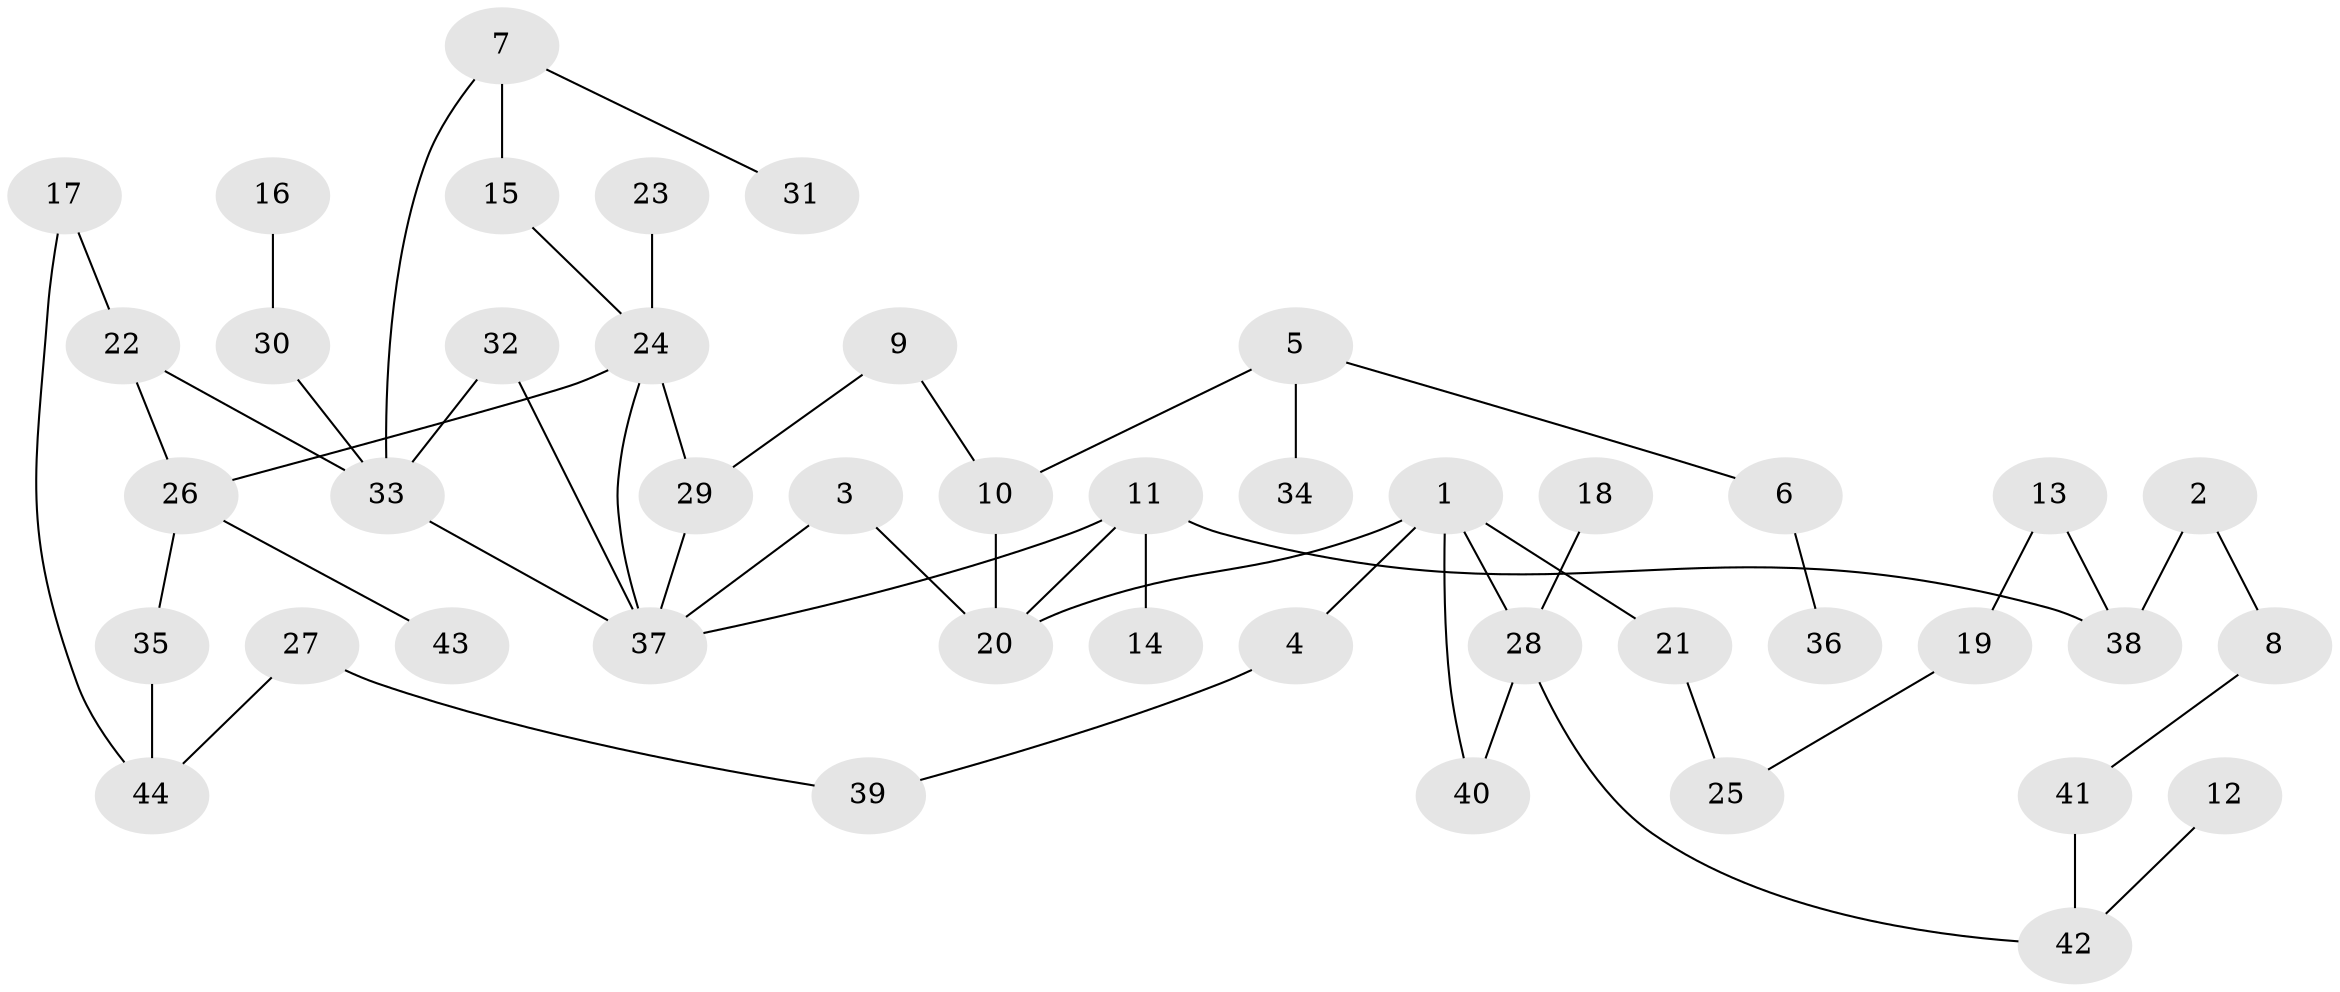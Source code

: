// original degree distribution, {7: 0.034482758620689655, 5: 0.06896551724137931, 4: 0.05747126436781609, 2: 0.367816091954023, 3: 0.13793103448275862, 1: 0.3333333333333333}
// Generated by graph-tools (version 1.1) at 2025/00/03/09/25 03:00:57]
// undirected, 44 vertices, 54 edges
graph export_dot {
graph [start="1"]
  node [color=gray90,style=filled];
  1;
  2;
  3;
  4;
  5;
  6;
  7;
  8;
  9;
  10;
  11;
  12;
  13;
  14;
  15;
  16;
  17;
  18;
  19;
  20;
  21;
  22;
  23;
  24;
  25;
  26;
  27;
  28;
  29;
  30;
  31;
  32;
  33;
  34;
  35;
  36;
  37;
  38;
  39;
  40;
  41;
  42;
  43;
  44;
  1 -- 4 [weight=1.0];
  1 -- 20 [weight=1.0];
  1 -- 21 [weight=1.0];
  1 -- 28 [weight=1.0];
  1 -- 40 [weight=1.0];
  2 -- 8 [weight=1.0];
  2 -- 38 [weight=1.0];
  3 -- 20 [weight=1.0];
  3 -- 37 [weight=1.0];
  4 -- 39 [weight=1.0];
  5 -- 6 [weight=1.0];
  5 -- 10 [weight=1.0];
  5 -- 34 [weight=1.0];
  6 -- 36 [weight=1.0];
  7 -- 15 [weight=1.0];
  7 -- 31 [weight=1.0];
  7 -- 33 [weight=1.0];
  8 -- 41 [weight=1.0];
  9 -- 10 [weight=1.0];
  9 -- 29 [weight=1.0];
  10 -- 20 [weight=1.0];
  11 -- 14 [weight=1.0];
  11 -- 20 [weight=1.0];
  11 -- 37 [weight=1.0];
  11 -- 38 [weight=1.0];
  12 -- 42 [weight=1.0];
  13 -- 19 [weight=1.0];
  13 -- 38 [weight=1.0];
  15 -- 24 [weight=1.0];
  16 -- 30 [weight=1.0];
  17 -- 22 [weight=1.0];
  17 -- 44 [weight=1.0];
  18 -- 28 [weight=1.0];
  19 -- 25 [weight=1.0];
  21 -- 25 [weight=1.0];
  22 -- 26 [weight=1.0];
  22 -- 33 [weight=1.0];
  23 -- 24 [weight=1.0];
  24 -- 26 [weight=1.0];
  24 -- 29 [weight=1.0];
  24 -- 37 [weight=1.0];
  26 -- 35 [weight=1.0];
  26 -- 43 [weight=1.0];
  27 -- 39 [weight=1.0];
  27 -- 44 [weight=1.0];
  28 -- 40 [weight=1.0];
  28 -- 42 [weight=1.0];
  29 -- 37 [weight=1.0];
  30 -- 33 [weight=1.0];
  32 -- 33 [weight=2.0];
  32 -- 37 [weight=1.0];
  33 -- 37 [weight=1.0];
  35 -- 44 [weight=1.0];
  41 -- 42 [weight=2.0];
}
